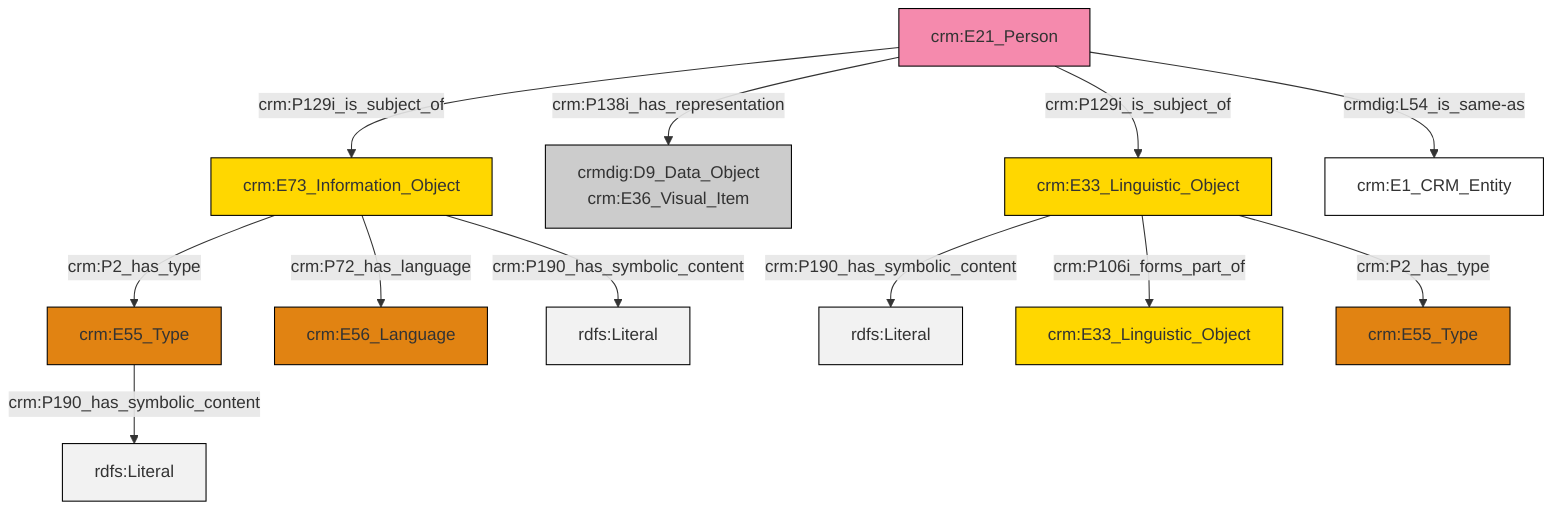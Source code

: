 graph TD
classDef Literal fill:#f2f2f2,stroke:#000000;
classDef CRM_Entity fill:#FFFFFF,stroke:#000000;
classDef Temporal_Entity fill:#00C9E6, stroke:#000000;
classDef Type fill:#E18312, stroke:#000000;
classDef Time-Span fill:#2C9C91, stroke:#000000;
classDef Appellation fill:#FFEB7F, stroke:#000000;
classDef Place fill:#008836, stroke:#000000;
classDef Persistent_Item fill:#B266B2, stroke:#000000;
classDef Conceptual_Object fill:#FFD700, stroke:#000000;
classDef Physical_Thing fill:#D2B48C, stroke:#000000;
classDef Actor fill:#f58aad, stroke:#000000;
classDef PC_Classes fill:#4ce600, stroke:#000000;
classDef Multi fill:#cccccc,stroke:#000000;

0["crm:E21_Person"]:::Actor -->|crm:P129i_is_subject_of| 1["crm:E73_Information_Object"]:::Conceptual_Object
1["crm:E73_Information_Object"]:::Conceptual_Object -->|crm:P2_has_type| 2["crm:E55_Type"]:::Type
4["crm:E33_Linguistic_Object"]:::Conceptual_Object -->|crm:P190_has_symbolic_content| 5[rdfs:Literal]:::Literal
4["crm:E33_Linguistic_Object"]:::Conceptual_Object -->|crm:P106i_forms_part_of| 10["crm:E33_Linguistic_Object"]:::Conceptual_Object
0["crm:E21_Person"]:::Actor -->|crm:P138i_has_representation| 8["crmdig:D9_Data_Object<br>crm:E36_Visual_Item"]:::Multi
0["crm:E21_Person"]:::Actor -->|crm:P129i_is_subject_of| 4["crm:E33_Linguistic_Object"]:::Conceptual_Object
1["crm:E73_Information_Object"]:::Conceptual_Object -->|crm:P72_has_language| 6["crm:E56_Language"]:::Type
1["crm:E73_Information_Object"]:::Conceptual_Object -->|crm:P190_has_symbolic_content| 17[rdfs:Literal]:::Literal
2["crm:E55_Type"]:::Type -->|crm:P190_has_symbolic_content| 20[rdfs:Literal]:::Literal
0["crm:E21_Person"]:::Actor -->|crmdig:L54_is_same-as| 18["crm:E1_CRM_Entity"]:::CRM_Entity
4["crm:E33_Linguistic_Object"]:::Conceptual_Object -->|crm:P2_has_type| 13["crm:E55_Type"]:::Type